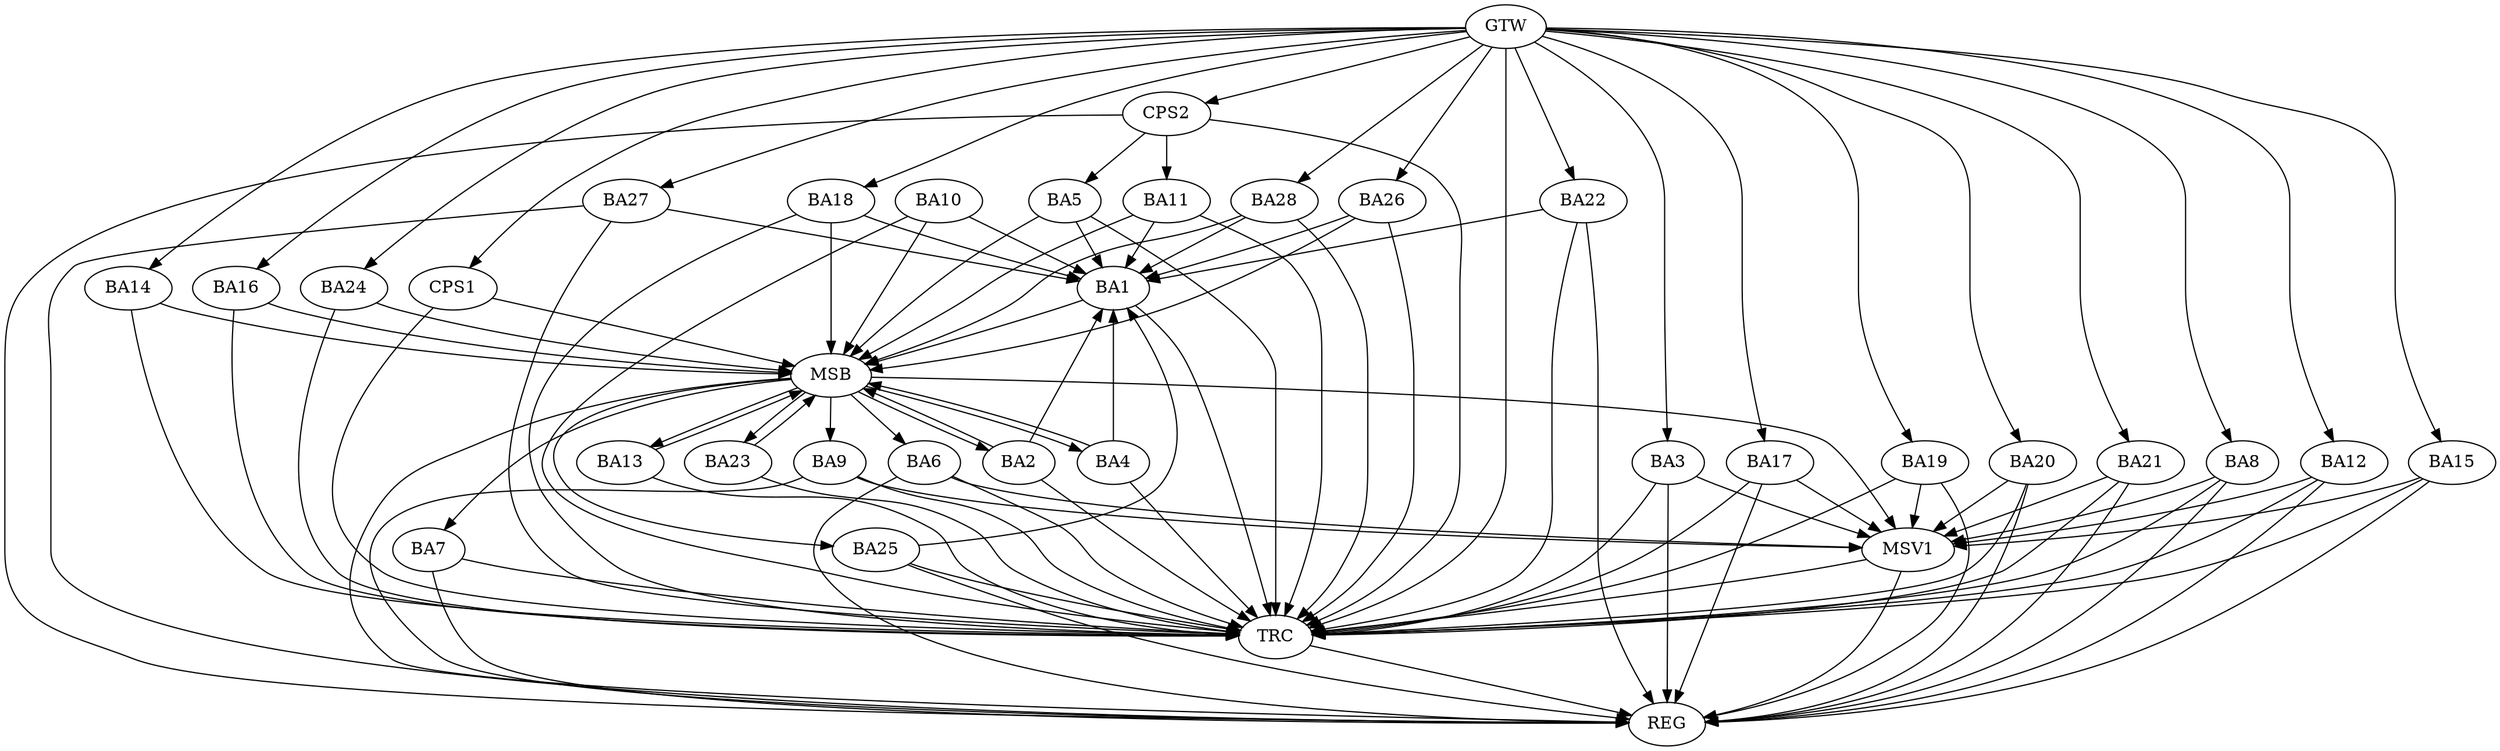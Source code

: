 strict digraph G {
  BA1 [ label="BA1" ];
  BA2 [ label="BA2" ];
  BA3 [ label="BA3" ];
  BA4 [ label="BA4" ];
  BA5 [ label="BA5" ];
  BA6 [ label="BA6" ];
  BA7 [ label="BA7" ];
  BA8 [ label="BA8" ];
  BA9 [ label="BA9" ];
  BA10 [ label="BA10" ];
  BA11 [ label="BA11" ];
  BA12 [ label="BA12" ];
  BA13 [ label="BA13" ];
  BA14 [ label="BA14" ];
  BA15 [ label="BA15" ];
  BA16 [ label="BA16" ];
  BA17 [ label="BA17" ];
  BA18 [ label="BA18" ];
  BA19 [ label="BA19" ];
  BA20 [ label="BA20" ];
  BA21 [ label="BA21" ];
  BA22 [ label="BA22" ];
  BA23 [ label="BA23" ];
  BA24 [ label="BA24" ];
  BA25 [ label="BA25" ];
  BA26 [ label="BA26" ];
  BA27 [ label="BA27" ];
  BA28 [ label="BA28" ];
  CPS1 [ label="CPS1" ];
  CPS2 [ label="CPS2" ];
  GTW [ label="GTW" ];
  REG [ label="REG" ];
  MSB [ label="MSB" ];
  TRC [ label="TRC" ];
  MSV1 [ label="MSV1" ];
  CPS2 -> BA5;
  CPS2 -> BA11;
  GTW -> BA3;
  GTW -> BA8;
  GTW -> BA12;
  GTW -> BA14;
  GTW -> BA15;
  GTW -> BA16;
  GTW -> BA17;
  GTW -> BA18;
  GTW -> BA19;
  GTW -> BA20;
  GTW -> BA21;
  GTW -> BA22;
  GTW -> BA24;
  GTW -> BA26;
  GTW -> BA27;
  GTW -> BA28;
  GTW -> CPS1;
  GTW -> CPS2;
  BA3 -> REG;
  BA6 -> REG;
  BA7 -> REG;
  BA8 -> REG;
  BA9 -> REG;
  BA12 -> REG;
  BA15 -> REG;
  BA17 -> REG;
  BA19 -> REG;
  BA20 -> REG;
  BA21 -> REG;
  BA22 -> REG;
  BA25 -> REG;
  BA27 -> REG;
  CPS2 -> REG;
  BA1 -> MSB;
  MSB -> BA2;
  MSB -> REG;
  BA2 -> MSB;
  BA4 -> MSB;
  BA5 -> MSB;
  MSB -> BA4;
  BA10 -> MSB;
  MSB -> BA7;
  BA11 -> MSB;
  BA13 -> MSB;
  BA14 -> MSB;
  BA16 -> MSB;
  BA18 -> MSB;
  BA23 -> MSB;
  BA24 -> MSB;
  BA26 -> MSB;
  MSB -> BA13;
  BA28 -> MSB;
  MSB -> BA6;
  CPS1 -> MSB;
  MSB -> BA23;
  MSB -> BA25;
  MSB -> BA9;
  BA1 -> TRC;
  BA2 -> TRC;
  BA3 -> TRC;
  BA4 -> TRC;
  BA5 -> TRC;
  BA6 -> TRC;
  BA7 -> TRC;
  BA8 -> TRC;
  BA9 -> TRC;
  BA10 -> TRC;
  BA11 -> TRC;
  BA12 -> TRC;
  BA13 -> TRC;
  BA14 -> TRC;
  BA15 -> TRC;
  BA16 -> TRC;
  BA17 -> TRC;
  BA18 -> TRC;
  BA19 -> TRC;
  BA20 -> TRC;
  BA21 -> TRC;
  BA22 -> TRC;
  BA23 -> TRC;
  BA24 -> TRC;
  BA25 -> TRC;
  BA26 -> TRC;
  BA27 -> TRC;
  BA28 -> TRC;
  CPS1 -> TRC;
  CPS2 -> TRC;
  GTW -> TRC;
  TRC -> REG;
  BA25 -> BA1;
  BA10 -> BA1;
  BA2 -> BA1;
  BA5 -> BA1;
  BA26 -> BA1;
  BA22 -> BA1;
  BA18 -> BA1;
  BA4 -> BA1;
  BA28 -> BA1;
  BA11 -> BA1;
  BA27 -> BA1;
  BA3 -> MSV1;
  BA6 -> MSV1;
  BA8 -> MSV1;
  BA9 -> MSV1;
  BA15 -> MSV1;
  BA17 -> MSV1;
  BA19 -> MSV1;
  BA20 -> MSV1;
  BA21 -> MSV1;
  MSB -> MSV1;
  BA12 -> MSV1;
  MSV1 -> REG;
  MSV1 -> TRC;
}
